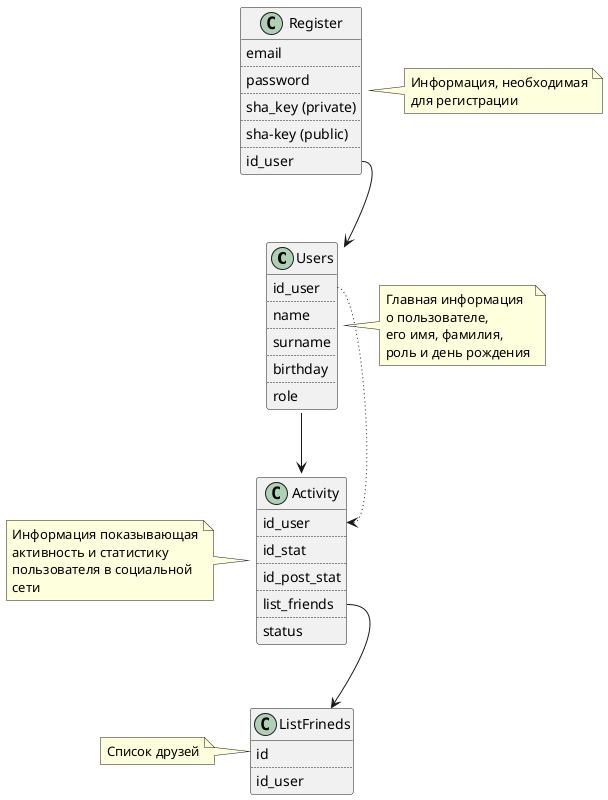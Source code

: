 @startuml
class Users {
    id_user
    ..
    name
    ..
    surname 
    ..
    birthday
    ..
    role 
}

note right of Users
Главная информация 
о пользователе, 
его имя, фамилия, 
роль и день рождения
end note


class Register {
    email
    ..
    password
    ..
    sha_key (private)
    ..
    sha-key (public)
    ..
    id_user
}

note right of Register
Информация, необходимая
для регистрации
end note

class Activity {
    id_user
    ..
    id_stat 
    ..
    id_post_stat
    ..
    list_friends
    ..
    status
}

note left of Activity
Информация показывающая
активность и статистику
пользователя в социальной
сети
end note

class ListFrineds {
    id
    ..
    id_user
}

note left of ListFrineds
Список друзей
end note

Register::id_user --> Users

Users --> Activity
Users::id_user --> Activity::id_user  #line.dotted;

Activity::list_friends --> ListFrineds

@enduml